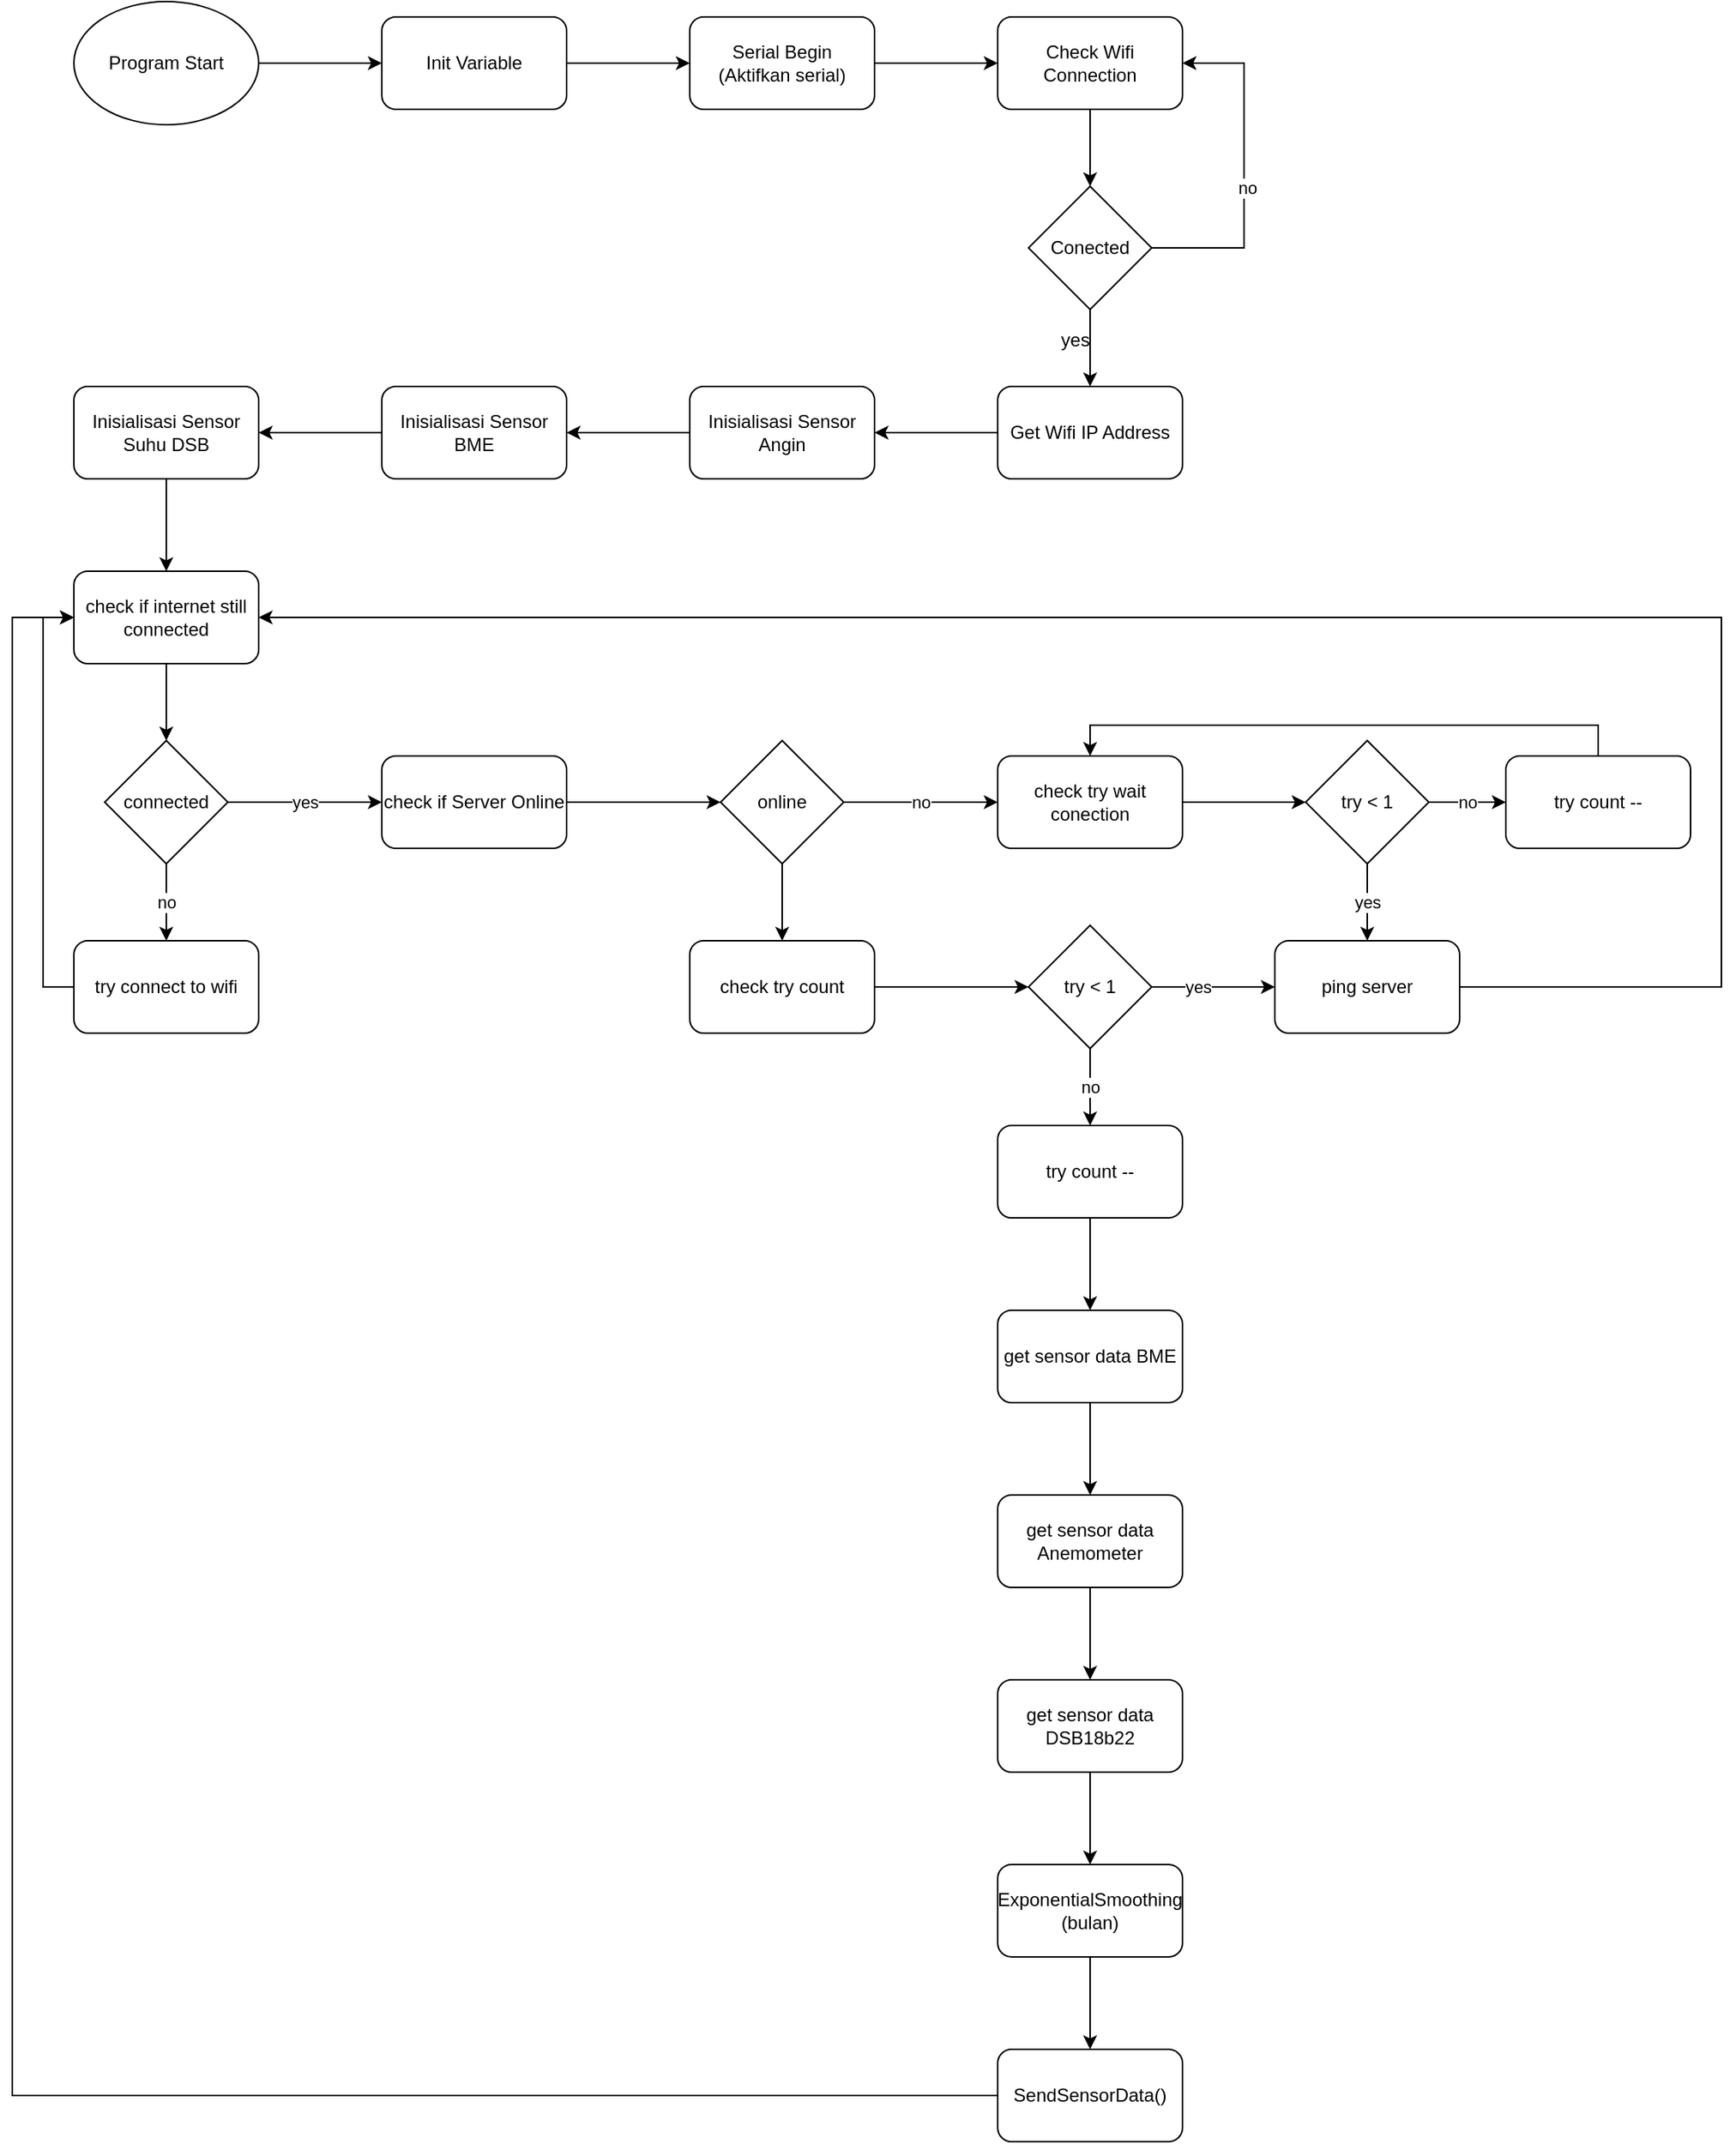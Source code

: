<mxfile version="14.7.3" type="github">
  <diagram id="E0wOPlylbSdXTZ58FT_X" name="Page-1">
    <mxGraphModel dx="2272" dy="762" grid="1" gridSize="10" guides="1" tooltips="1" connect="1" arrows="1" fold="1" page="1" pageScale="1" pageWidth="850" pageHeight="1100" math="0" shadow="0">
      <root>
        <mxCell id="0" />
        <mxCell id="1" parent="0" />
        <mxCell id="rzChoFae1a69LHLvrDEW-9" style="edgeStyle=orthogonalEdgeStyle;rounded=0;orthogonalLoop=1;jettySize=auto;html=1;exitX=1;exitY=0.5;exitDx=0;exitDy=0;entryX=0;entryY=0.5;entryDx=0;entryDy=0;" edge="1" parent="1" source="rzChoFae1a69LHLvrDEW-1" target="rzChoFae1a69LHLvrDEW-2">
          <mxGeometry relative="1" as="geometry" />
        </mxCell>
        <mxCell id="rzChoFae1a69LHLvrDEW-1" value="Program Start" style="ellipse;whiteSpace=wrap;html=1;" vertex="1" parent="1">
          <mxGeometry x="40" y="40" width="120" height="80" as="geometry" />
        </mxCell>
        <mxCell id="rzChoFae1a69LHLvrDEW-10" style="edgeStyle=orthogonalEdgeStyle;rounded=0;orthogonalLoop=1;jettySize=auto;html=1;exitX=1;exitY=0.5;exitDx=0;exitDy=0;" edge="1" parent="1" source="rzChoFae1a69LHLvrDEW-2" target="rzChoFae1a69LHLvrDEW-3">
          <mxGeometry relative="1" as="geometry" />
        </mxCell>
        <mxCell id="rzChoFae1a69LHLvrDEW-2" value="Init Variable" style="rounded=1;whiteSpace=wrap;html=1;" vertex="1" parent="1">
          <mxGeometry x="240" y="50" width="120" height="60" as="geometry" />
        </mxCell>
        <mxCell id="rzChoFae1a69LHLvrDEW-11" style="edgeStyle=orthogonalEdgeStyle;rounded=0;orthogonalLoop=1;jettySize=auto;html=1;exitX=1;exitY=0.5;exitDx=0;exitDy=0;entryX=0;entryY=0.5;entryDx=0;entryDy=0;" edge="1" parent="1" source="rzChoFae1a69LHLvrDEW-3" target="rzChoFae1a69LHLvrDEW-4">
          <mxGeometry relative="1" as="geometry" />
        </mxCell>
        <mxCell id="rzChoFae1a69LHLvrDEW-3" value="Serial Begin&lt;br&gt;(Aktifkan serial)" style="rounded=1;whiteSpace=wrap;html=1;" vertex="1" parent="1">
          <mxGeometry x="440" y="50" width="120" height="60" as="geometry" />
        </mxCell>
        <mxCell id="rzChoFae1a69LHLvrDEW-20" style="edgeStyle=orthogonalEdgeStyle;rounded=0;orthogonalLoop=1;jettySize=auto;html=1;exitX=0.5;exitY=1;exitDx=0;exitDy=0;entryX=0.5;entryY=0;entryDx=0;entryDy=0;" edge="1" parent="1" source="rzChoFae1a69LHLvrDEW-4" target="rzChoFae1a69LHLvrDEW-18">
          <mxGeometry relative="1" as="geometry" />
        </mxCell>
        <mxCell id="rzChoFae1a69LHLvrDEW-4" value="Check Wifi Connection" style="rounded=1;whiteSpace=wrap;html=1;" vertex="1" parent="1">
          <mxGeometry x="640" y="50" width="120" height="60" as="geometry" />
        </mxCell>
        <mxCell id="rzChoFae1a69LHLvrDEW-13" style="edgeStyle=orthogonalEdgeStyle;rounded=0;orthogonalLoop=1;jettySize=auto;html=1;exitX=0;exitY=0.5;exitDx=0;exitDy=0;entryX=1;entryY=0.5;entryDx=0;entryDy=0;" edge="1" parent="1" source="rzChoFae1a69LHLvrDEW-5" target="rzChoFae1a69LHLvrDEW-6">
          <mxGeometry relative="1" as="geometry" />
        </mxCell>
        <mxCell id="rzChoFae1a69LHLvrDEW-5" value="Get Wifi IP Address" style="rounded=1;whiteSpace=wrap;html=1;" vertex="1" parent="1">
          <mxGeometry x="640" y="290" width="120" height="60" as="geometry" />
        </mxCell>
        <mxCell id="rzChoFae1a69LHLvrDEW-15" style="edgeStyle=orthogonalEdgeStyle;rounded=0;orthogonalLoop=1;jettySize=auto;html=1;exitX=0;exitY=0.5;exitDx=0;exitDy=0;" edge="1" parent="1" source="rzChoFae1a69LHLvrDEW-6" target="rzChoFae1a69LHLvrDEW-7">
          <mxGeometry relative="1" as="geometry" />
        </mxCell>
        <mxCell id="rzChoFae1a69LHLvrDEW-6" value="Inisialisasi Sensor Angin" style="rounded=1;whiteSpace=wrap;html=1;" vertex="1" parent="1">
          <mxGeometry x="440" y="290" width="120" height="60" as="geometry" />
        </mxCell>
        <mxCell id="rzChoFae1a69LHLvrDEW-16" style="edgeStyle=orthogonalEdgeStyle;rounded=0;orthogonalLoop=1;jettySize=auto;html=1;exitX=0;exitY=0.5;exitDx=0;exitDy=0;" edge="1" parent="1" source="rzChoFae1a69LHLvrDEW-7" target="rzChoFae1a69LHLvrDEW-8">
          <mxGeometry relative="1" as="geometry" />
        </mxCell>
        <mxCell id="rzChoFae1a69LHLvrDEW-7" value="Inisialisasi Sensor BME" style="rounded=1;whiteSpace=wrap;html=1;" vertex="1" parent="1">
          <mxGeometry x="240" y="290" width="120" height="60" as="geometry" />
        </mxCell>
        <mxCell id="rzChoFae1a69LHLvrDEW-27" style="edgeStyle=orthogonalEdgeStyle;rounded=0;orthogonalLoop=1;jettySize=auto;html=1;exitX=0.5;exitY=1;exitDx=0;exitDy=0;entryX=0.5;entryY=0;entryDx=0;entryDy=0;" edge="1" parent="1" source="rzChoFae1a69LHLvrDEW-8" target="rzChoFae1a69LHLvrDEW-26">
          <mxGeometry relative="1" as="geometry" />
        </mxCell>
        <mxCell id="rzChoFae1a69LHLvrDEW-8" value="Inisialisasi Sensor Suhu DSB" style="rounded=1;whiteSpace=wrap;html=1;" vertex="1" parent="1">
          <mxGeometry x="40" y="290" width="120" height="60" as="geometry" />
        </mxCell>
        <mxCell id="rzChoFae1a69LHLvrDEW-21" style="edgeStyle=orthogonalEdgeStyle;rounded=0;orthogonalLoop=1;jettySize=auto;html=1;exitX=1;exitY=0.5;exitDx=0;exitDy=0;entryX=1;entryY=0.5;entryDx=0;entryDy=0;" edge="1" parent="1" source="rzChoFae1a69LHLvrDEW-18" target="rzChoFae1a69LHLvrDEW-4">
          <mxGeometry relative="1" as="geometry">
            <Array as="points">
              <mxPoint x="800" y="200" />
              <mxPoint x="800" y="80" />
            </Array>
          </mxGeometry>
        </mxCell>
        <mxCell id="rzChoFae1a69LHLvrDEW-25" value="no" style="edgeLabel;html=1;align=center;verticalAlign=middle;resizable=0;points=[];" vertex="1" connectable="0" parent="rzChoFae1a69LHLvrDEW-21">
          <mxGeometry x="-0.1" y="-2" relative="1" as="geometry">
            <mxPoint as="offset" />
          </mxGeometry>
        </mxCell>
        <mxCell id="rzChoFae1a69LHLvrDEW-22" style="edgeStyle=orthogonalEdgeStyle;rounded=0;orthogonalLoop=1;jettySize=auto;html=1;exitX=0.5;exitY=1;exitDx=0;exitDy=0;entryX=0.5;entryY=0;entryDx=0;entryDy=0;" edge="1" parent="1" source="rzChoFae1a69LHLvrDEW-18" target="rzChoFae1a69LHLvrDEW-5">
          <mxGeometry relative="1" as="geometry" />
        </mxCell>
        <mxCell id="rzChoFae1a69LHLvrDEW-18" value="Conected" style="rhombus;whiteSpace=wrap;html=1;" vertex="1" parent="1">
          <mxGeometry x="660" y="160" width="80" height="80" as="geometry" />
        </mxCell>
        <mxCell id="rzChoFae1a69LHLvrDEW-24" value="yes" style="text;html=1;align=center;verticalAlign=middle;resizable=0;points=[];autosize=1;strokeColor=none;" vertex="1" parent="1">
          <mxGeometry x="675" y="250" width="30" height="20" as="geometry" />
        </mxCell>
        <mxCell id="rzChoFae1a69LHLvrDEW-29" style="edgeStyle=orthogonalEdgeStyle;rounded=0;orthogonalLoop=1;jettySize=auto;html=1;exitX=0.5;exitY=1;exitDx=0;exitDy=0;entryX=0.5;entryY=0;entryDx=0;entryDy=0;" edge="1" parent="1" source="rzChoFae1a69LHLvrDEW-26" target="rzChoFae1a69LHLvrDEW-28">
          <mxGeometry relative="1" as="geometry" />
        </mxCell>
        <mxCell id="rzChoFae1a69LHLvrDEW-26" value="check if internet still connected" style="rounded=1;whiteSpace=wrap;html=1;" vertex="1" parent="1">
          <mxGeometry x="40" y="410" width="120" height="60" as="geometry" />
        </mxCell>
        <mxCell id="rzChoFae1a69LHLvrDEW-32" value="yes" style="edgeStyle=orthogonalEdgeStyle;rounded=0;orthogonalLoop=1;jettySize=auto;html=1;exitX=1;exitY=0.5;exitDx=0;exitDy=0;entryX=0;entryY=0.5;entryDx=0;entryDy=0;" edge="1" parent="1" source="rzChoFae1a69LHLvrDEW-28" target="rzChoFae1a69LHLvrDEW-31">
          <mxGeometry relative="1" as="geometry" />
        </mxCell>
        <mxCell id="rzChoFae1a69LHLvrDEW-40" value="no" style="edgeStyle=orthogonalEdgeStyle;rounded=0;orthogonalLoop=1;jettySize=auto;html=1;exitX=0.5;exitY=1;exitDx=0;exitDy=0;entryX=0.5;entryY=0;entryDx=0;entryDy=0;" edge="1" parent="1" source="rzChoFae1a69LHLvrDEW-28" target="rzChoFae1a69LHLvrDEW-39">
          <mxGeometry relative="1" as="geometry" />
        </mxCell>
        <mxCell id="rzChoFae1a69LHLvrDEW-28" value="connected" style="rhombus;whiteSpace=wrap;html=1;" vertex="1" parent="1">
          <mxGeometry x="60" y="520" width="80" height="80" as="geometry" />
        </mxCell>
        <mxCell id="rzChoFae1a69LHLvrDEW-34" style="edgeStyle=orthogonalEdgeStyle;rounded=0;orthogonalLoop=1;jettySize=auto;html=1;exitX=1;exitY=0.5;exitDx=0;exitDy=0;entryX=0;entryY=0.5;entryDx=0;entryDy=0;" edge="1" parent="1" source="rzChoFae1a69LHLvrDEW-31" target="rzChoFae1a69LHLvrDEW-33">
          <mxGeometry relative="1" as="geometry" />
        </mxCell>
        <mxCell id="rzChoFae1a69LHLvrDEW-31" value="check if Server Online" style="rounded=1;whiteSpace=wrap;html=1;" vertex="1" parent="1">
          <mxGeometry x="240" y="530" width="120" height="60" as="geometry" />
        </mxCell>
        <mxCell id="rzChoFae1a69LHLvrDEW-45" value="no" style="edgeStyle=orthogonalEdgeStyle;rounded=0;orthogonalLoop=1;jettySize=auto;html=1;entryX=0;entryY=0.5;entryDx=0;entryDy=0;" edge="1" parent="1" source="rzChoFae1a69LHLvrDEW-33" target="rzChoFae1a69LHLvrDEW-44">
          <mxGeometry relative="1" as="geometry" />
        </mxCell>
        <mxCell id="rzChoFae1a69LHLvrDEW-57" style="edgeStyle=orthogonalEdgeStyle;rounded=0;orthogonalLoop=1;jettySize=auto;html=1;exitX=0.5;exitY=1;exitDx=0;exitDy=0;" edge="1" parent="1" source="rzChoFae1a69LHLvrDEW-33" target="rzChoFae1a69LHLvrDEW-56">
          <mxGeometry relative="1" as="geometry" />
        </mxCell>
        <mxCell id="rzChoFae1a69LHLvrDEW-33" value="online" style="rhombus;whiteSpace=wrap;html=1;" vertex="1" parent="1">
          <mxGeometry x="460" y="520" width="80" height="80" as="geometry" />
        </mxCell>
        <mxCell id="rzChoFae1a69LHLvrDEW-41" style="edgeStyle=orthogonalEdgeStyle;rounded=0;orthogonalLoop=1;jettySize=auto;html=1;exitX=0;exitY=0.5;exitDx=0;exitDy=0;entryX=0;entryY=0.5;entryDx=0;entryDy=0;" edge="1" parent="1" source="rzChoFae1a69LHLvrDEW-39" target="rzChoFae1a69LHLvrDEW-26">
          <mxGeometry relative="1" as="geometry" />
        </mxCell>
        <mxCell id="rzChoFae1a69LHLvrDEW-39" value="try connect to wifi" style="rounded=1;whiteSpace=wrap;html=1;" vertex="1" parent="1">
          <mxGeometry x="40" y="650" width="120" height="60" as="geometry" />
        </mxCell>
        <mxCell id="rzChoFae1a69LHLvrDEW-48" style="edgeStyle=orthogonalEdgeStyle;rounded=0;orthogonalLoop=1;jettySize=auto;html=1;exitX=1;exitY=0.5;exitDx=0;exitDy=0;entryX=0;entryY=0.5;entryDx=0;entryDy=0;" edge="1" parent="1" source="rzChoFae1a69LHLvrDEW-44" target="rzChoFae1a69LHLvrDEW-46">
          <mxGeometry relative="1" as="geometry" />
        </mxCell>
        <mxCell id="rzChoFae1a69LHLvrDEW-44" value="check try wait conection" style="rounded=1;whiteSpace=wrap;html=1;" vertex="1" parent="1">
          <mxGeometry x="640" y="530" width="120" height="60" as="geometry" />
        </mxCell>
        <mxCell id="rzChoFae1a69LHLvrDEW-50" value="yes" style="edgeStyle=orthogonalEdgeStyle;rounded=0;orthogonalLoop=1;jettySize=auto;html=1;exitX=0.5;exitY=1;exitDx=0;exitDy=0;entryX=0.5;entryY=0;entryDx=0;entryDy=0;" edge="1" parent="1" source="rzChoFae1a69LHLvrDEW-46" target="rzChoFae1a69LHLvrDEW-47">
          <mxGeometry relative="1" as="geometry" />
        </mxCell>
        <mxCell id="rzChoFae1a69LHLvrDEW-78" value="no" style="edgeStyle=orthogonalEdgeStyle;rounded=0;orthogonalLoop=1;jettySize=auto;html=1;exitX=1;exitY=0.5;exitDx=0;exitDy=0;entryX=0;entryY=0.5;entryDx=0;entryDy=0;" edge="1" parent="1" source="rzChoFae1a69LHLvrDEW-46" target="rzChoFae1a69LHLvrDEW-51">
          <mxGeometry relative="1" as="geometry" />
        </mxCell>
        <mxCell id="rzChoFae1a69LHLvrDEW-46" value="try &amp;lt; 1" style="rhombus;whiteSpace=wrap;html=1;" vertex="1" parent="1">
          <mxGeometry x="840" y="520" width="80" height="80" as="geometry" />
        </mxCell>
        <mxCell id="rzChoFae1a69LHLvrDEW-79" style="edgeStyle=orthogonalEdgeStyle;rounded=0;orthogonalLoop=1;jettySize=auto;html=1;exitX=1;exitY=0.5;exitDx=0;exitDy=0;entryX=1;entryY=0.5;entryDx=0;entryDy=0;" edge="1" parent="1" source="rzChoFae1a69LHLvrDEW-47" target="rzChoFae1a69LHLvrDEW-26">
          <mxGeometry relative="1" as="geometry">
            <mxPoint x="1140" y="430" as="targetPoint" />
            <Array as="points">
              <mxPoint x="1110" y="680" />
              <mxPoint x="1110" y="440" />
            </Array>
          </mxGeometry>
        </mxCell>
        <mxCell id="rzChoFae1a69LHLvrDEW-47" value="ping server" style="rounded=1;whiteSpace=wrap;html=1;" vertex="1" parent="1">
          <mxGeometry x="820" y="650" width="120" height="60" as="geometry" />
        </mxCell>
        <mxCell id="rzChoFae1a69LHLvrDEW-77" style="edgeStyle=orthogonalEdgeStyle;rounded=0;orthogonalLoop=1;jettySize=auto;html=1;exitX=0.5;exitY=0;exitDx=0;exitDy=0;entryX=0.5;entryY=0;entryDx=0;entryDy=0;" edge="1" parent="1" source="rzChoFae1a69LHLvrDEW-51" target="rzChoFae1a69LHLvrDEW-44">
          <mxGeometry relative="1" as="geometry" />
        </mxCell>
        <mxCell id="rzChoFae1a69LHLvrDEW-51" value="try count --" style="rounded=1;whiteSpace=wrap;html=1;" vertex="1" parent="1">
          <mxGeometry x="970" y="530" width="120" height="60" as="geometry" />
        </mxCell>
        <mxCell id="rzChoFae1a69LHLvrDEW-62" style="edgeStyle=orthogonalEdgeStyle;rounded=0;orthogonalLoop=1;jettySize=auto;html=1;exitX=1;exitY=0.5;exitDx=0;exitDy=0;" edge="1" parent="1" source="rzChoFae1a69LHLvrDEW-56" target="rzChoFae1a69LHLvrDEW-58">
          <mxGeometry relative="1" as="geometry" />
        </mxCell>
        <mxCell id="rzChoFae1a69LHLvrDEW-56" value="check try count" style="rounded=1;whiteSpace=wrap;html=1;" vertex="1" parent="1">
          <mxGeometry x="440" y="650" width="120" height="60" as="geometry" />
        </mxCell>
        <mxCell id="rzChoFae1a69LHLvrDEW-60" style="edgeStyle=orthogonalEdgeStyle;rounded=0;orthogonalLoop=1;jettySize=auto;html=1;exitX=1;exitY=0.5;exitDx=0;exitDy=0;entryX=0;entryY=0.5;entryDx=0;entryDy=0;" edge="1" parent="1" source="rzChoFae1a69LHLvrDEW-58" target="rzChoFae1a69LHLvrDEW-47">
          <mxGeometry relative="1" as="geometry" />
        </mxCell>
        <mxCell id="rzChoFae1a69LHLvrDEW-61" value="yes" style="edgeLabel;html=1;align=center;verticalAlign=middle;resizable=0;points=[];" vertex="1" connectable="0" parent="rzChoFae1a69LHLvrDEW-60">
          <mxGeometry x="-0.72" y="-3" relative="1" as="geometry">
            <mxPoint x="19" y="-3" as="offset" />
          </mxGeometry>
        </mxCell>
        <mxCell id="rzChoFae1a69LHLvrDEW-65" value="no" style="edgeStyle=orthogonalEdgeStyle;rounded=0;orthogonalLoop=1;jettySize=auto;html=1;exitX=0.5;exitY=1;exitDx=0;exitDy=0;entryX=0.5;entryY=0;entryDx=0;entryDy=0;" edge="1" parent="1" source="rzChoFae1a69LHLvrDEW-58" target="rzChoFae1a69LHLvrDEW-64">
          <mxGeometry relative="1" as="geometry" />
        </mxCell>
        <mxCell id="rzChoFae1a69LHLvrDEW-58" value="try &amp;lt; 1" style="rhombus;whiteSpace=wrap;html=1;" vertex="1" parent="1">
          <mxGeometry x="660" y="640" width="80" height="80" as="geometry" />
        </mxCell>
        <mxCell id="rzChoFae1a69LHLvrDEW-71" style="edgeStyle=orthogonalEdgeStyle;rounded=0;orthogonalLoop=1;jettySize=auto;html=1;exitX=0.5;exitY=1;exitDx=0;exitDy=0;entryX=0.5;entryY=0;entryDx=0;entryDy=0;" edge="1" parent="1" source="rzChoFae1a69LHLvrDEW-64" target="rzChoFae1a69LHLvrDEW-66">
          <mxGeometry relative="1" as="geometry" />
        </mxCell>
        <mxCell id="rzChoFae1a69LHLvrDEW-64" value="try count --" style="rounded=1;whiteSpace=wrap;html=1;" vertex="1" parent="1">
          <mxGeometry x="640" y="770" width="120" height="60" as="geometry" />
        </mxCell>
        <mxCell id="rzChoFae1a69LHLvrDEW-72" style="edgeStyle=orthogonalEdgeStyle;rounded=0;orthogonalLoop=1;jettySize=auto;html=1;exitX=0.5;exitY=1;exitDx=0;exitDy=0;entryX=0.5;entryY=0;entryDx=0;entryDy=0;" edge="1" parent="1" source="rzChoFae1a69LHLvrDEW-66" target="rzChoFae1a69LHLvrDEW-67">
          <mxGeometry relative="1" as="geometry" />
        </mxCell>
        <mxCell id="rzChoFae1a69LHLvrDEW-66" value="get sensor data BME" style="rounded=1;whiteSpace=wrap;html=1;" vertex="1" parent="1">
          <mxGeometry x="640" y="890" width="120" height="60" as="geometry" />
        </mxCell>
        <mxCell id="rzChoFae1a69LHLvrDEW-73" style="edgeStyle=orthogonalEdgeStyle;rounded=0;orthogonalLoop=1;jettySize=auto;html=1;exitX=0.5;exitY=1;exitDx=0;exitDy=0;entryX=0.5;entryY=0;entryDx=0;entryDy=0;" edge="1" parent="1" source="rzChoFae1a69LHLvrDEW-67" target="rzChoFae1a69LHLvrDEW-68">
          <mxGeometry relative="1" as="geometry" />
        </mxCell>
        <mxCell id="rzChoFae1a69LHLvrDEW-67" value="get sensor data Anemometer" style="rounded=1;whiteSpace=wrap;html=1;" vertex="1" parent="1">
          <mxGeometry x="640" y="1010" width="120" height="60" as="geometry" />
        </mxCell>
        <mxCell id="rzChoFae1a69LHLvrDEW-74" style="edgeStyle=orthogonalEdgeStyle;rounded=0;orthogonalLoop=1;jettySize=auto;html=1;exitX=0.5;exitY=1;exitDx=0;exitDy=0;entryX=0.5;entryY=0;entryDx=0;entryDy=0;" edge="1" parent="1" source="rzChoFae1a69LHLvrDEW-68" target="rzChoFae1a69LHLvrDEW-69">
          <mxGeometry relative="1" as="geometry" />
        </mxCell>
        <mxCell id="rzChoFae1a69LHLvrDEW-68" value="get sensor data DSB18b22" style="rounded=1;whiteSpace=wrap;html=1;" vertex="1" parent="1">
          <mxGeometry x="640" y="1130" width="120" height="60" as="geometry" />
        </mxCell>
        <mxCell id="rzChoFae1a69LHLvrDEW-75" style="edgeStyle=orthogonalEdgeStyle;rounded=0;orthogonalLoop=1;jettySize=auto;html=1;exitX=0.5;exitY=1;exitDx=0;exitDy=0;" edge="1" parent="1" source="rzChoFae1a69LHLvrDEW-69" target="rzChoFae1a69LHLvrDEW-70">
          <mxGeometry relative="1" as="geometry" />
        </mxCell>
        <mxCell id="rzChoFae1a69LHLvrDEW-69" value="ExponentialSmoothing (bulan)" style="rounded=1;whiteSpace=wrap;html=1;" vertex="1" parent="1">
          <mxGeometry x="640" y="1250" width="120" height="60" as="geometry" />
        </mxCell>
        <mxCell id="rzChoFae1a69LHLvrDEW-76" style="edgeStyle=orthogonalEdgeStyle;rounded=0;orthogonalLoop=1;jettySize=auto;html=1;exitX=0;exitY=0.5;exitDx=0;exitDy=0;" edge="1" parent="1" source="rzChoFae1a69LHLvrDEW-70">
          <mxGeometry relative="1" as="geometry">
            <mxPoint x="40" y="440" as="targetPoint" />
            <Array as="points">
              <mxPoint y="1400" />
              <mxPoint y="440" />
            </Array>
          </mxGeometry>
        </mxCell>
        <mxCell id="rzChoFae1a69LHLvrDEW-70" value="SendSensorData()" style="rounded=1;whiteSpace=wrap;html=1;" vertex="1" parent="1">
          <mxGeometry x="640" y="1370" width="120" height="60" as="geometry" />
        </mxCell>
      </root>
    </mxGraphModel>
  </diagram>
</mxfile>
